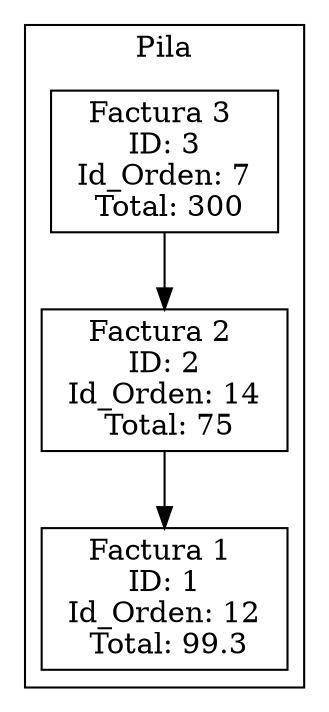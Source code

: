 digraph G {
    node [shape=record];
    rankdir=TB;
    subgraph cluster_0 {
        label = "Pila";
        n3 [label = "{<data> Factura 3 \n ID: 3 \n Id_Orden: 7 \n Total: 300}"];
        n2 [label = "{<data> Factura 2 \n ID: 2 \n Id_Orden: 14 \n Total: 75}"];
        n1 [label = "{<data> Factura 1 \n ID: 1 \n Id_Orden: 12 \n Total: 99.3}"];
        n3 -> n2;
        n2 -> n1;
    }
}
